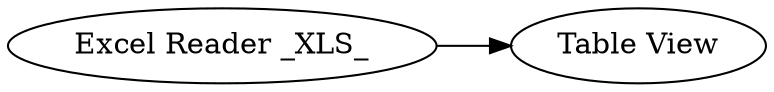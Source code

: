 digraph {
	"990584637928362311_3" [label="Table View"]
	"990584637928362311_2" [label="Excel Reader _XLS_"]
	"990584637928362311_2" -> "990584637928362311_3"
	rankdir=LR
}
